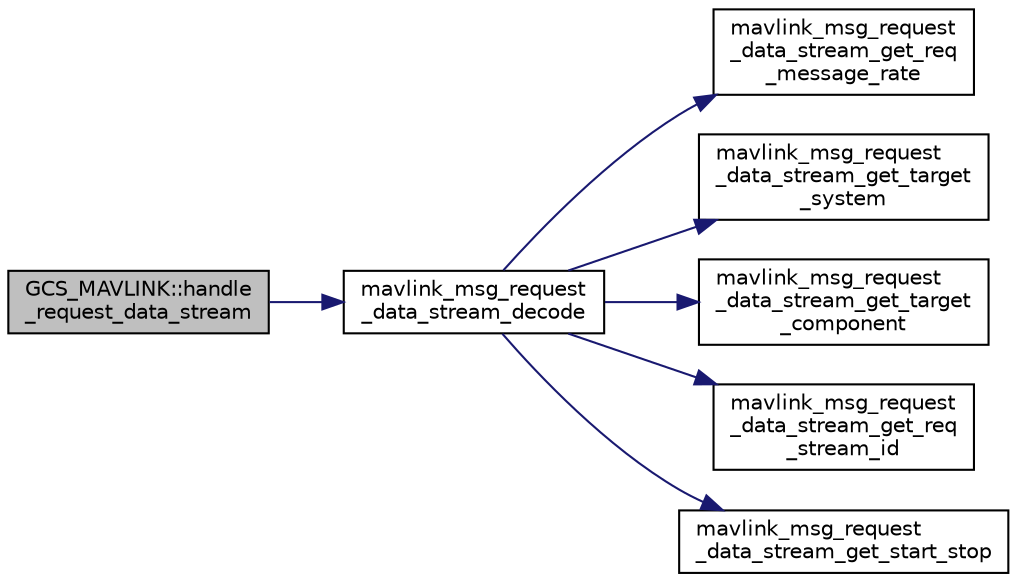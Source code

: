 digraph "GCS_MAVLINK::handle_request_data_stream"
{
 // INTERACTIVE_SVG=YES
  edge [fontname="Helvetica",fontsize="10",labelfontname="Helvetica",labelfontsize="10"];
  node [fontname="Helvetica",fontsize="10",shape=record];
  rankdir="LR";
  Node1 [label="GCS_MAVLINK::handle\l_request_data_stream",height=0.2,width=0.4,color="black", fillcolor="grey75", style="filled", fontcolor="black"];
  Node1 -> Node2 [color="midnightblue",fontsize="10",style="solid",fontname="Helvetica"];
  Node2 [label="mavlink_msg_request\l_data_stream_decode",height=0.2,width=0.4,color="black", fillcolor="white", style="filled",URL="$mavlink__msg__request__data__stream_8h.html#af8bfc73e0e6187f3562eb1fc33d93e33",tooltip="Decode a request_data_stream message into a struct. "];
  Node2 -> Node3 [color="midnightblue",fontsize="10",style="solid",fontname="Helvetica"];
  Node3 [label="mavlink_msg_request\l_data_stream_get_req\l_message_rate",height=0.2,width=0.4,color="black", fillcolor="white", style="filled",URL="$mavlink__msg__request__data__stream_8h.html#a978248fa5cf7bc1c087b7cbb568b697c",tooltip="Get field req_message_rate from request_data_stream message. "];
  Node2 -> Node4 [color="midnightblue",fontsize="10",style="solid",fontname="Helvetica"];
  Node4 [label="mavlink_msg_request\l_data_stream_get_target\l_system",height=0.2,width=0.4,color="black", fillcolor="white", style="filled",URL="$mavlink__msg__request__data__stream_8h.html#ab8d7d85386505484c7842677d67bf024",tooltip="Send a request_data_stream message. "];
  Node2 -> Node5 [color="midnightblue",fontsize="10",style="solid",fontname="Helvetica"];
  Node5 [label="mavlink_msg_request\l_data_stream_get_target\l_component",height=0.2,width=0.4,color="black", fillcolor="white", style="filled",URL="$mavlink__msg__request__data__stream_8h.html#a5bb35db644a769c6a6a872fff2659985",tooltip="Get field target_component from request_data_stream message. "];
  Node2 -> Node6 [color="midnightblue",fontsize="10",style="solid",fontname="Helvetica"];
  Node6 [label="mavlink_msg_request\l_data_stream_get_req\l_stream_id",height=0.2,width=0.4,color="black", fillcolor="white", style="filled",URL="$mavlink__msg__request__data__stream_8h.html#ad8082fdb8fb08553c3202db0c5328ad2",tooltip="Get field req_stream_id from request_data_stream message. "];
  Node2 -> Node7 [color="midnightblue",fontsize="10",style="solid",fontname="Helvetica"];
  Node7 [label="mavlink_msg_request\l_data_stream_get_start_stop",height=0.2,width=0.4,color="black", fillcolor="white", style="filled",URL="$mavlink__msg__request__data__stream_8h.html#aad188d44d26186a8f766e29682dca819",tooltip="Get field start_stop from request_data_stream message. "];
}
